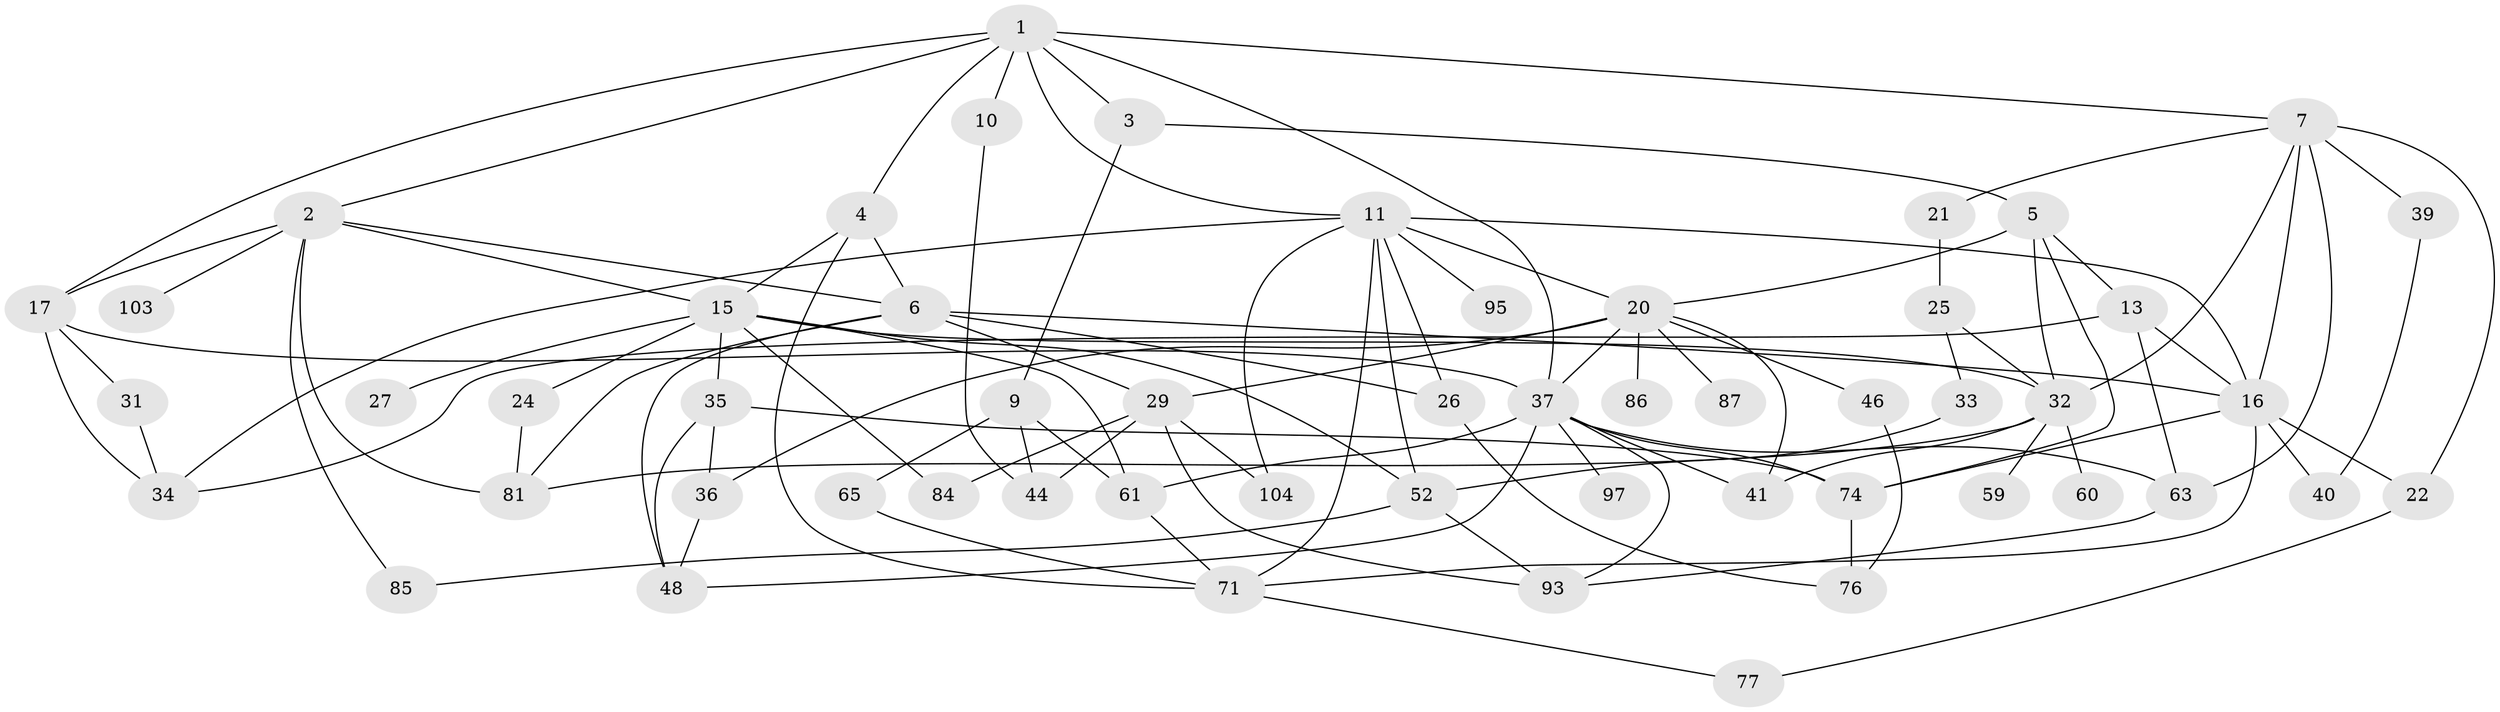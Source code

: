// original degree distribution, {8: 0.009009009009009009, 7: 0.04504504504504504, 3: 0.21621621621621623, 4: 0.15315315315315314, 5: 0.07207207207207207, 1: 0.14414414414414414, 2: 0.34234234234234234, 6: 0.009009009009009009, 9: 0.009009009009009009}
// Generated by graph-tools (version 1.1) at 2025/13/03/09/25 04:13:36]
// undirected, 55 vertices, 106 edges
graph export_dot {
graph [start="1"]
  node [color=gray90,style=filled];
  1;
  2;
  3;
  4 [super="+14"];
  5 [super="+99"];
  6 [super="+51+106+19+8"];
  7 [super="+12"];
  9;
  10 [super="+83"];
  11 [super="+18"];
  13;
  15 [super="+23"];
  16 [super="+90+30+107"];
  17 [super="+50+68"];
  20 [super="+38"];
  21;
  22;
  24 [super="+70"];
  25;
  26 [super="+28"];
  27;
  29 [super="+45"];
  31;
  32 [super="+49"];
  33 [super="+67"];
  34;
  35;
  36 [super="+47"];
  37 [super="+66+57"];
  39 [super="+100"];
  40;
  41;
  44 [super="+53"];
  46;
  48 [super="+75+54"];
  52 [super="+62"];
  59 [super="+80"];
  60;
  61;
  63 [super="+73"];
  65;
  71 [super="+72+82"];
  74 [super="+79"];
  76;
  77;
  81;
  84 [super="+108"];
  85;
  86;
  87;
  93 [super="+102"];
  95;
  97;
  103;
  104;
  1 -- 2;
  1 -- 3;
  1 -- 4;
  1 -- 7;
  1 -- 10;
  1 -- 11;
  1 -- 37;
  1 -- 17;
  2 -- 15;
  2 -- 17;
  2 -- 85;
  2 -- 103;
  2 -- 81;
  2 -- 6;
  3 -- 5;
  3 -- 9;
  4 -- 6;
  4 -- 71;
  4 -- 15;
  5 -- 13;
  5 -- 20;
  5 -- 74;
  5 -- 32;
  6 -- 16;
  6 -- 26;
  6 -- 81;
  6 -- 48;
  6 -- 29;
  7 -- 16;
  7 -- 39;
  7 -- 21;
  7 -- 22;
  7 -- 63;
  7 -- 32;
  9 -- 44;
  9 -- 65;
  9 -- 61;
  10 -- 44;
  11 -- 34;
  11 -- 20;
  11 -- 52;
  11 -- 104;
  11 -- 26;
  11 -- 95;
  11 -- 71;
  11 -- 16;
  13 -- 34;
  13 -- 63;
  13 -- 16;
  15 -- 24 [weight=2];
  15 -- 35;
  15 -- 84;
  15 -- 32;
  15 -- 52;
  15 -- 27;
  15 -- 61;
  16 -- 40;
  16 -- 74;
  16 -- 22;
  16 -- 71;
  17 -- 31;
  17 -- 34;
  17 -- 37;
  20 -- 29;
  20 -- 41;
  20 -- 87;
  20 -- 37;
  20 -- 86;
  20 -- 46;
  20 -- 36;
  21 -- 25;
  22 -- 77;
  24 -- 81;
  25 -- 32;
  25 -- 33;
  26 -- 76;
  29 -- 84;
  29 -- 93;
  29 -- 104;
  29 -- 44;
  31 -- 34;
  32 -- 60;
  32 -- 81 [weight=2];
  32 -- 41;
  32 -- 59;
  33 -- 52;
  35 -- 36;
  35 -- 74;
  35 -- 48;
  36 -- 48;
  37 -- 74;
  37 -- 48;
  37 -- 97;
  37 -- 61;
  37 -- 41;
  37 -- 93;
  37 -- 63;
  39 -- 40;
  46 -- 76;
  52 -- 93;
  52 -- 85;
  61 -- 71;
  63 -- 93;
  65 -- 71;
  71 -- 77;
  74 -- 76;
}
